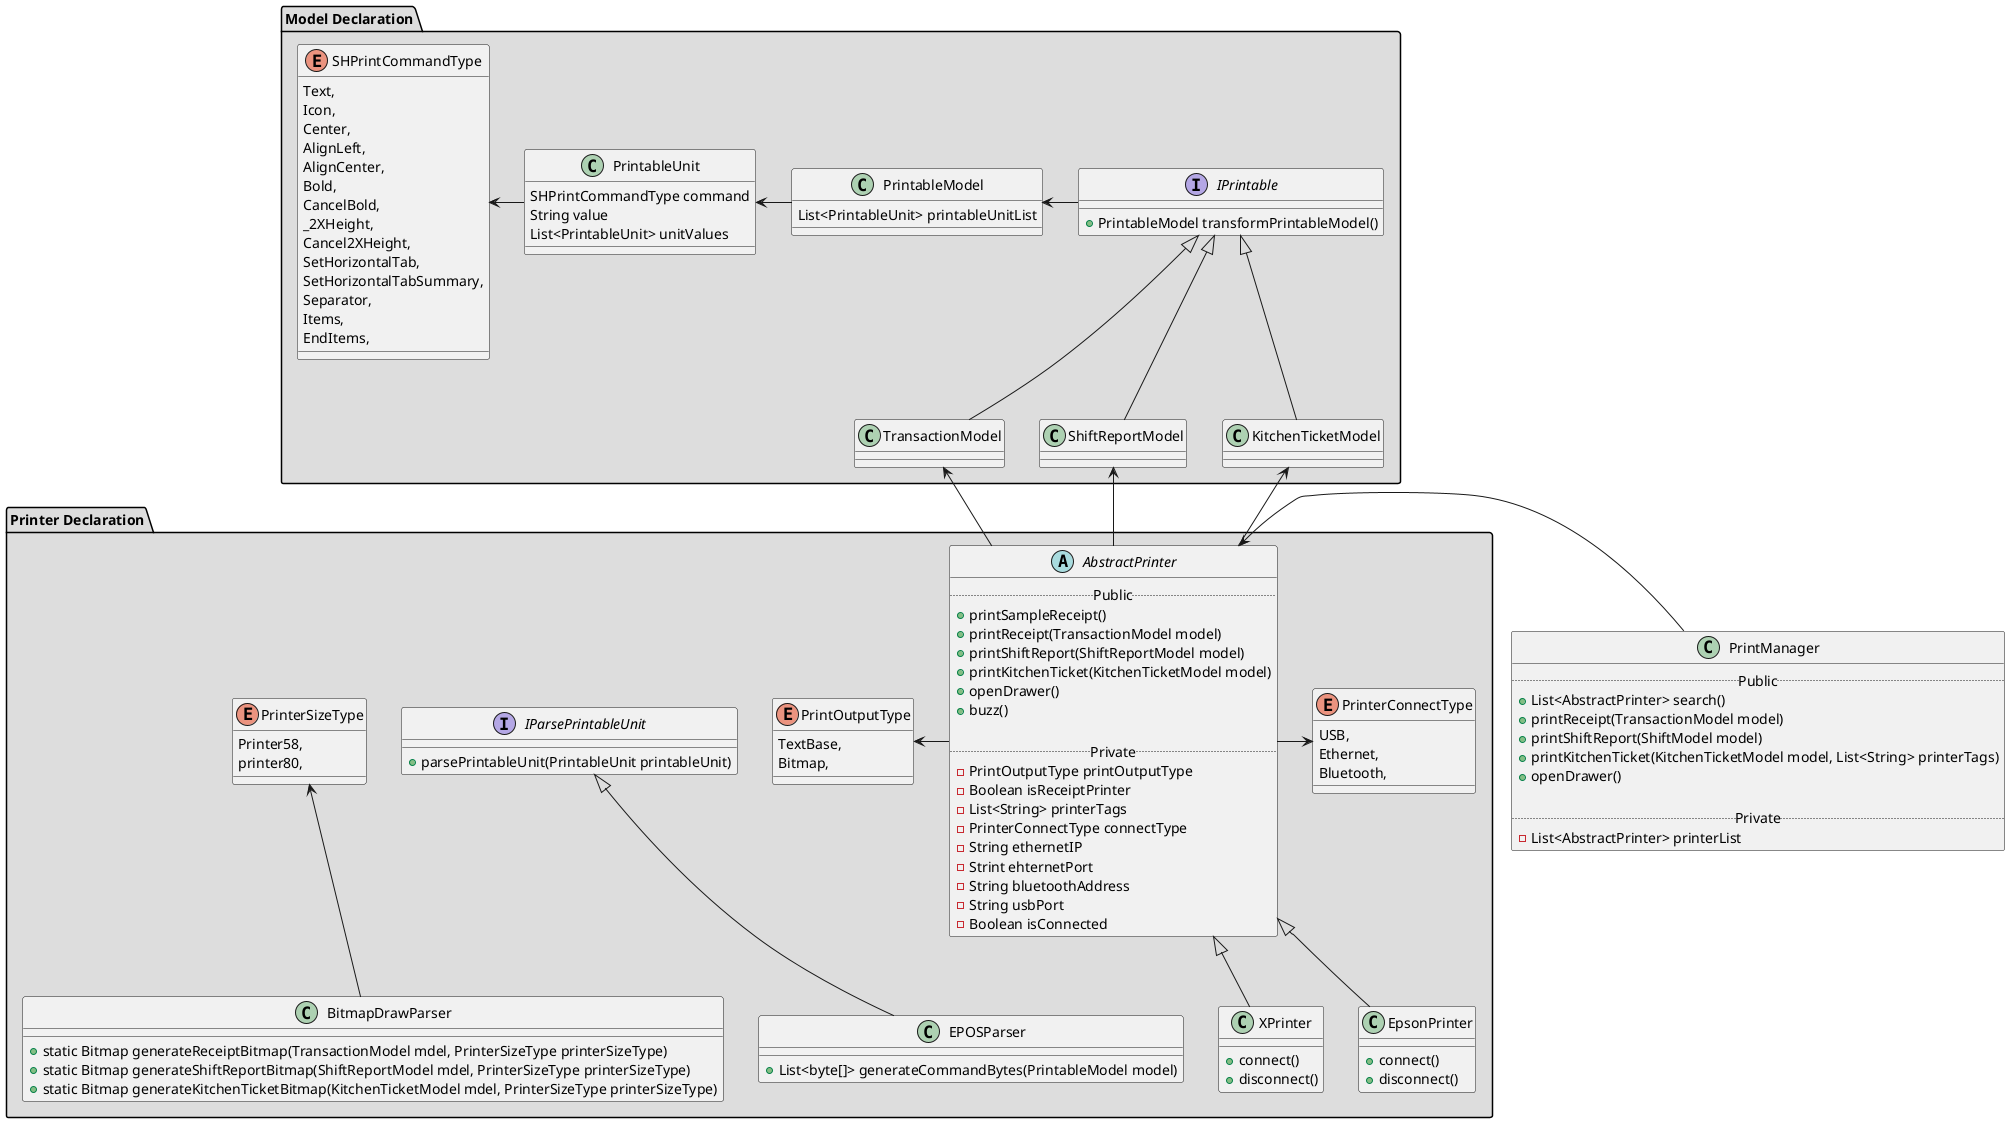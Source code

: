 @startuml printer

package "Model Declaration" #DDDDDD {

  enum SHPrintCommandType {
    Text,
    Icon,
    Center,
    AlignLeft,
    AlignCenter,
    Bold,
    CancelBold,
    _2XHeight,
    Cancel2XHeight,
    SetHorizontalTab,
    SetHorizontalTabSummary,
    Separator,
    Items,
    EndItems,
  }

  class PrintableUnit {
    SHPrintCommandType command
    String value
    List<PrintableUnit> unitValues
  }

   class PrintableModel{
    List<PrintableUnit> printableUnitList
  }

  SHPrintCommandType <- PrintableUnit
  PrintableUnit <- PrintableModel

  interface IPrintable {
    + PrintableModel transformPrintableModel()
  }

  PrintableModel <- IPrintable

  class TransactionModel {
  }

  class ShiftReportModel {
  }

  class KitchenTicketModel {
  }

  IPrintable <|-- TransactionModel
  IPrintable <|-- ShiftReportModel
  IPrintable <|-- KitchenTicketModel
}



class PrintManager {
  .. Public ..
  + List<AbstractPrinter> search()
  + printReceipt(TransactionModel model)
  + printShiftReport(ShiftModel model)
  + printKitchenTicket(KitchenTicketModel model, List<String> printerTags)
  + openDrawer()

  .. Private ..
  - List<AbstractPrinter> printerList
}

package "Printer Declaration" #DDDDDD {
  enum PrinterConnectType{
    USB,
    Ethernet,
    Bluetooth,
  }

  enum PrintOutputType {
    TextBase,
    Bitmap,
  }

  abstract class AbstractPrinter{
    .. Public ..
    + printSampleReceipt()
    + printReceipt(TransactionModel model)
    + printShiftReport(ShiftReportModel model)
    + printKitchenTicket(KitchenTicketModel model)
    + openDrawer()
    + buzz()

    .. Private ..
    - PrintOutputType printOutputType
    - Boolean isReceiptPrinter
    - List<String> printerTags
    - PrinterConnectType connectType
    - String ethernetIP
    - Strint ehternetPort
    - String bluetoothAddress
    - String usbPort
    - Boolean isConnected
  }

  interface IParsePrintableUnit{
    + parsePrintableUnit(PrintableUnit printableUnit)
  }

  PrintOutputType <- AbstractPrinter
  AbstractPrinter -> PrinterConnectType
  TransactionModel <-- AbstractPrinter
  ShiftReportModel <-- AbstractPrinter
  KitchenTicketModel <-- AbstractPrinter

  class XPrinter {
    + connect()
    + disconnect()
  }

  class EpsonPrinter {
    + connect()
    + disconnect()
  }

  AbstractPrinter <|-- XPrinter
  AbstractPrinter <|-- EpsonPrinter

  enum PrinterSizeType {
    Printer58,
    printer80,
  }

  class BitmapDrawParser {
    + static Bitmap generateReceiptBitmap(TransactionModel mdel, PrinterSizeType printerSizeType)
    + static Bitmap generateShiftReportBitmap(ShiftReportModel mdel, PrinterSizeType printerSizeType)
    + static Bitmap generateKitchenTicketBitmap(KitchenTicketModel mdel, PrinterSizeType printerSizeType)
  }

  PrinterSizeType <-- BitmapDrawParser

  class EPOSParser {
    + List<byte[]> generateCommandBytes(PrintableModel model)
  }
  IParsePrintableUnit  <|-- EPOSParser

}

PrintManager -> AbstractPrinter

@enduml
